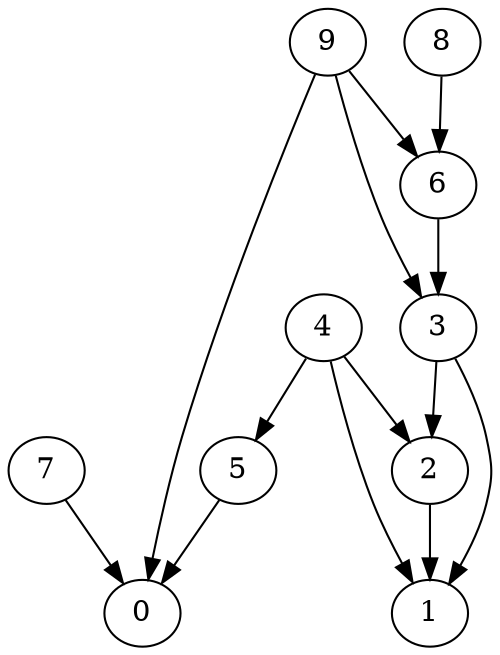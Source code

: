 digraph G {
  graph [splines=true overlap=false]
  node  [shape=ellipse, width=0.3, height=0.3]
  0 [label="0"];
  1 [label="1"];
  2 [label="2"];
  3 [label="3"];
  4 [label="4"];
  5 [label="5"];
  6 [label="6"];
  7 [label="7"];
  8 [label="8"];
  9 [label="9"];
  2 -> 1;
  3 -> 1;
  3 -> 2;
  4 -> 1;
  4 -> 2;
  4 -> 5;
  5 -> 0;
  6 -> 3;
  7 -> 0;
  8 -> 6;
  9 -> 0;
  9 -> 3;
  9 -> 6;
}
